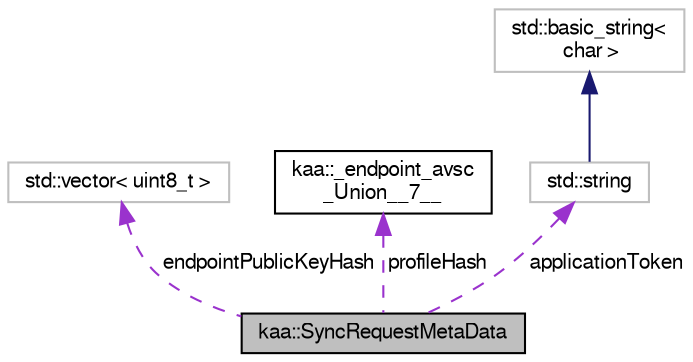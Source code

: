 digraph "kaa::SyncRequestMetaData"
{
  bgcolor="transparent";
  edge [fontname="FreeSans",fontsize="10",labelfontname="FreeSans",labelfontsize="10"];
  node [fontname="FreeSans",fontsize="10",shape=record];
  Node1 [label="kaa::SyncRequestMetaData",height=0.2,width=0.4,color="black", fillcolor="grey75", style="filled" fontcolor="black"];
  Node2 -> Node1 [dir="back",color="darkorchid3",fontsize="10",style="dashed",label=" endpointPublicKeyHash" ,fontname="FreeSans"];
  Node2 [label="std::vector\< uint8_t \>",height=0.2,width=0.4,color="grey75"];
  Node3 -> Node1 [dir="back",color="darkorchid3",fontsize="10",style="dashed",label=" profileHash" ,fontname="FreeSans"];
  Node3 [label="kaa::_endpoint_avsc\l_Union__7__",height=0.2,width=0.4,color="black",URL="$structkaa_1_1__endpoint__avsc__Union____7____.html"];
  Node4 -> Node1 [dir="back",color="darkorchid3",fontsize="10",style="dashed",label=" applicationToken" ,fontname="FreeSans"];
  Node4 [label="std::string",height=0.2,width=0.4,color="grey75",tooltip="STL class. "];
  Node5 -> Node4 [dir="back",color="midnightblue",fontsize="10",style="solid",fontname="FreeSans"];
  Node5 [label="std::basic_string\<\l char \>",height=0.2,width=0.4,color="grey75",tooltip="STL class. "];
}
